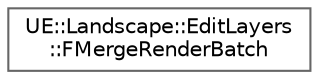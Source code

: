 digraph "Graphical Class Hierarchy"
{
 // INTERACTIVE_SVG=YES
 // LATEX_PDF_SIZE
  bgcolor="transparent";
  edge [fontname=Helvetica,fontsize=10,labelfontname=Helvetica,labelfontsize=10];
  node [fontname=Helvetica,fontsize=10,shape=box,height=0.2,width=0.4];
  rankdir="LR";
  Node0 [id="Node000000",label="UE::Landscape::EditLayers\l::FMergeRenderBatch",height=0.2,width=0.4,color="grey40", fillcolor="white", style="filled",URL="$de/d4e/structUE_1_1Landscape_1_1EditLayers_1_1FMergeRenderBatch.html",tooltip="Defines an individual render batch when merging the landscape."];
}
